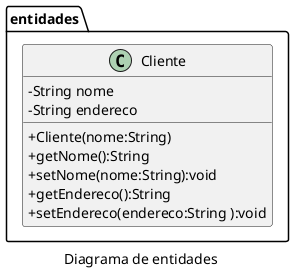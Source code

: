 @startuml
skinparam classAttributeIconSize 0
' left to right direction
caption Diagrama de entidades
namespace entidades {
    class Cliente {
        - String nome
        - String endereco
        + Cliente(nome:String)
        + getNome():String
        + setNome(nome:String):void
        + getEndereco():String
        + setEndereco(endereco:String ):void
    }
}
@enduml
